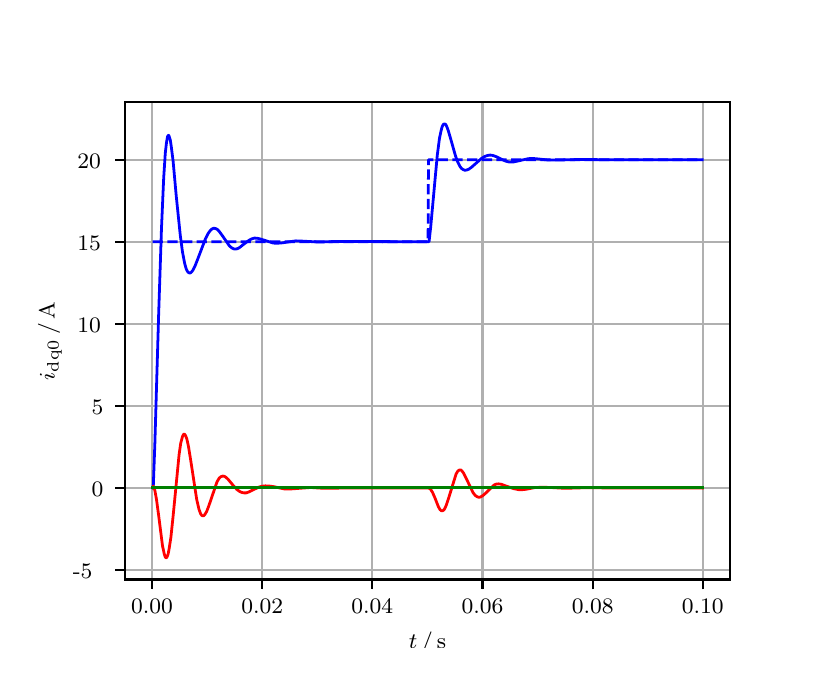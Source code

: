 \begingroup%
\makeatletter%
\begin{pgfpicture}%
\pgfpathrectangle{\pgfpointorigin}{\pgfqpoint{3.9in}{3.1in}}%
\pgfusepath{use as bounding box, clip}%
\begin{pgfscope}%
\pgfsetbuttcap%
\pgfsetmiterjoin%
\definecolor{currentfill}{rgb}{1.0,1.0,1.0}%
\pgfsetfillcolor{currentfill}%
\pgfsetlinewidth{0.0pt}%
\definecolor{currentstroke}{rgb}{1.0,1.0,1.0}%
\pgfsetstrokecolor{currentstroke}%
\pgfsetdash{}{0pt}%
\pgfpathmoveto{\pgfqpoint{0.0in}{0.0in}}%
\pgfpathlineto{\pgfqpoint{3.9in}{0.0in}}%
\pgfpathlineto{\pgfqpoint{3.9in}{3.1in}}%
\pgfpathlineto{\pgfqpoint{0.0in}{3.1in}}%
\pgfpathclose%
\pgfusepath{fill}%
\end{pgfscope}%
\begin{pgfscope}%
\pgfsetbuttcap%
\pgfsetmiterjoin%
\definecolor{currentfill}{rgb}{1.0,1.0,1.0}%
\pgfsetfillcolor{currentfill}%
\pgfsetlinewidth{0.0pt}%
\definecolor{currentstroke}{rgb}{0.0,0.0,0.0}%
\pgfsetstrokecolor{currentstroke}%
\pgfsetstrokeopacity{0.0}%
\pgfsetdash{}{0pt}%
\pgfpathmoveto{\pgfqpoint{0.487in}{0.341in}}%
\pgfpathlineto{\pgfqpoint{3.51in}{0.341in}}%
\pgfpathlineto{\pgfqpoint{3.51in}{2.728in}}%
\pgfpathlineto{\pgfqpoint{0.487in}{2.728in}}%
\pgfpathclose%
\pgfusepath{fill}%
\end{pgfscope}%
\begin{pgfscope}%
\pgfpathrectangle{\pgfqpoint{0.487in}{0.341in}}{\pgfqpoint{3.022in}{2.387in}}%
\pgfusepath{clip}%
\pgfsetrectcap%
\pgfsetroundjoin%
\pgfsetlinewidth{0.803pt}%
\definecolor{currentstroke}{rgb}{0.69,0.69,0.69}%
\pgfsetstrokecolor{currentstroke}%
\pgfsetdash{}{0pt}%
\pgfpathmoveto{\pgfqpoint{0.622in}{0.341in}}%
\pgfpathlineto{\pgfqpoint{0.622in}{2.728in}}%
\pgfusepath{stroke}%
\end{pgfscope}%
\begin{pgfscope}%
\pgfsetbuttcap%
\pgfsetroundjoin%
\definecolor{currentfill}{rgb}{0.0,0.0,0.0}%
\pgfsetfillcolor{currentfill}%
\pgfsetlinewidth{0.803pt}%
\definecolor{currentstroke}{rgb}{0.0,0.0,0.0}%
\pgfsetstrokecolor{currentstroke}%
\pgfsetdash{}{0pt}%
\pgfsys@defobject{currentmarker}{\pgfqpoint{0.0in}{-0.049in}}{\pgfqpoint{0.0in}{0.0in}}{%
\pgfpathmoveto{\pgfqpoint{0.0in}{0.0in}}%
\pgfpathlineto{\pgfqpoint{0.0in}{-0.049in}}%
\pgfusepath{stroke,fill}%
}%
\begin{pgfscope}%
\pgfsys@transformshift{0.622in}{0.341in}%
\pgfsys@useobject{currentmarker}{}%
\end{pgfscope}%
\end{pgfscope}%
\begin{pgfscope}%
\definecolor{textcolor}{rgb}{0.0,0.0,0.0}%
\pgfsetstrokecolor{textcolor}%
\pgfsetfillcolor{textcolor}%
\pgftext[x=0.622in,y=0.244in,,top]{\color{textcolor}\rmfamily\fontsize{8.0}{9.6}\selectfont 0.00}%
\end{pgfscope}%
\begin{pgfscope}%
\pgfpathrectangle{\pgfqpoint{0.487in}{0.341in}}{\pgfqpoint{3.022in}{2.387in}}%
\pgfusepath{clip}%
\pgfsetrectcap%
\pgfsetroundjoin%
\pgfsetlinewidth{0.803pt}%
\definecolor{currentstroke}{rgb}{0.69,0.69,0.69}%
\pgfsetstrokecolor{currentstroke}%
\pgfsetdash{}{0pt}%
\pgfpathmoveto{\pgfqpoint{1.173in}{0.341in}}%
\pgfpathlineto{\pgfqpoint{1.173in}{2.728in}}%
\pgfusepath{stroke}%
\end{pgfscope}%
\begin{pgfscope}%
\pgfsetbuttcap%
\pgfsetroundjoin%
\definecolor{currentfill}{rgb}{0.0,0.0,0.0}%
\pgfsetfillcolor{currentfill}%
\pgfsetlinewidth{0.803pt}%
\definecolor{currentstroke}{rgb}{0.0,0.0,0.0}%
\pgfsetstrokecolor{currentstroke}%
\pgfsetdash{}{0pt}%
\pgfsys@defobject{currentmarker}{\pgfqpoint{0.0in}{-0.049in}}{\pgfqpoint{0.0in}{0.0in}}{%
\pgfpathmoveto{\pgfqpoint{0.0in}{0.0in}}%
\pgfpathlineto{\pgfqpoint{0.0in}{-0.049in}}%
\pgfusepath{stroke,fill}%
}%
\begin{pgfscope}%
\pgfsys@transformshift{1.173in}{0.341in}%
\pgfsys@useobject{currentmarker}{}%
\end{pgfscope}%
\end{pgfscope}%
\begin{pgfscope}%
\definecolor{textcolor}{rgb}{0.0,0.0,0.0}%
\pgfsetstrokecolor{textcolor}%
\pgfsetfillcolor{textcolor}%
\pgftext[x=1.173in,y=0.244in,,top]{\color{textcolor}\rmfamily\fontsize{8.0}{9.6}\selectfont 0.02}%
\end{pgfscope}%
\begin{pgfscope}%
\pgfpathrectangle{\pgfqpoint{0.487in}{0.341in}}{\pgfqpoint{3.022in}{2.387in}}%
\pgfusepath{clip}%
\pgfsetrectcap%
\pgfsetroundjoin%
\pgfsetlinewidth{0.803pt}%
\definecolor{currentstroke}{rgb}{0.69,0.69,0.69}%
\pgfsetstrokecolor{currentstroke}%
\pgfsetdash{}{0pt}%
\pgfpathmoveto{\pgfqpoint{1.723in}{0.341in}}%
\pgfpathlineto{\pgfqpoint{1.723in}{2.728in}}%
\pgfusepath{stroke}%
\end{pgfscope}%
\begin{pgfscope}%
\pgfsetbuttcap%
\pgfsetroundjoin%
\definecolor{currentfill}{rgb}{0.0,0.0,0.0}%
\pgfsetfillcolor{currentfill}%
\pgfsetlinewidth{0.803pt}%
\definecolor{currentstroke}{rgb}{0.0,0.0,0.0}%
\pgfsetstrokecolor{currentstroke}%
\pgfsetdash{}{0pt}%
\pgfsys@defobject{currentmarker}{\pgfqpoint{0.0in}{-0.049in}}{\pgfqpoint{0.0in}{0.0in}}{%
\pgfpathmoveto{\pgfqpoint{0.0in}{0.0in}}%
\pgfpathlineto{\pgfqpoint{0.0in}{-0.049in}}%
\pgfusepath{stroke,fill}%
}%
\begin{pgfscope}%
\pgfsys@transformshift{1.723in}{0.341in}%
\pgfsys@useobject{currentmarker}{}%
\end{pgfscope}%
\end{pgfscope}%
\begin{pgfscope}%
\definecolor{textcolor}{rgb}{0.0,0.0,0.0}%
\pgfsetstrokecolor{textcolor}%
\pgfsetfillcolor{textcolor}%
\pgftext[x=1.723in,y=0.244in,,top]{\color{textcolor}\rmfamily\fontsize{8.0}{9.6}\selectfont 0.04}%
\end{pgfscope}%
\begin{pgfscope}%
\pgfpathrectangle{\pgfqpoint{0.487in}{0.341in}}{\pgfqpoint{3.022in}{2.387in}}%
\pgfusepath{clip}%
\pgfsetrectcap%
\pgfsetroundjoin%
\pgfsetlinewidth{0.803pt}%
\definecolor{currentstroke}{rgb}{0.69,0.69,0.69}%
\pgfsetstrokecolor{currentstroke}%
\pgfsetdash{}{0pt}%
\pgfpathmoveto{\pgfqpoint{2.274in}{0.341in}}%
\pgfpathlineto{\pgfqpoint{2.274in}{2.728in}}%
\pgfusepath{stroke}%
\end{pgfscope}%
\begin{pgfscope}%
\pgfsetbuttcap%
\pgfsetroundjoin%
\definecolor{currentfill}{rgb}{0.0,0.0,0.0}%
\pgfsetfillcolor{currentfill}%
\pgfsetlinewidth{0.803pt}%
\definecolor{currentstroke}{rgb}{0.0,0.0,0.0}%
\pgfsetstrokecolor{currentstroke}%
\pgfsetdash{}{0pt}%
\pgfsys@defobject{currentmarker}{\pgfqpoint{0.0in}{-0.049in}}{\pgfqpoint{0.0in}{0.0in}}{%
\pgfpathmoveto{\pgfqpoint{0.0in}{0.0in}}%
\pgfpathlineto{\pgfqpoint{0.0in}{-0.049in}}%
\pgfusepath{stroke,fill}%
}%
\begin{pgfscope}%
\pgfsys@transformshift{2.274in}{0.341in}%
\pgfsys@useobject{currentmarker}{}%
\end{pgfscope}%
\end{pgfscope}%
\begin{pgfscope}%
\definecolor{textcolor}{rgb}{0.0,0.0,0.0}%
\pgfsetstrokecolor{textcolor}%
\pgfsetfillcolor{textcolor}%
\pgftext[x=2.274in,y=0.244in,,top]{\color{textcolor}\rmfamily\fontsize{8.0}{9.6}\selectfont 0.06}%
\end{pgfscope}%
\begin{pgfscope}%
\pgfpathrectangle{\pgfqpoint{0.487in}{0.341in}}{\pgfqpoint{3.022in}{2.387in}}%
\pgfusepath{clip}%
\pgfsetrectcap%
\pgfsetroundjoin%
\pgfsetlinewidth{0.803pt}%
\definecolor{currentstroke}{rgb}{0.69,0.69,0.69}%
\pgfsetstrokecolor{currentstroke}%
\pgfsetdash{}{0pt}%
\pgfpathmoveto{\pgfqpoint{2.825in}{0.341in}}%
\pgfpathlineto{\pgfqpoint{2.825in}{2.728in}}%
\pgfusepath{stroke}%
\end{pgfscope}%
\begin{pgfscope}%
\pgfsetbuttcap%
\pgfsetroundjoin%
\definecolor{currentfill}{rgb}{0.0,0.0,0.0}%
\pgfsetfillcolor{currentfill}%
\pgfsetlinewidth{0.803pt}%
\definecolor{currentstroke}{rgb}{0.0,0.0,0.0}%
\pgfsetstrokecolor{currentstroke}%
\pgfsetdash{}{0pt}%
\pgfsys@defobject{currentmarker}{\pgfqpoint{0.0in}{-0.049in}}{\pgfqpoint{0.0in}{0.0in}}{%
\pgfpathmoveto{\pgfqpoint{0.0in}{0.0in}}%
\pgfpathlineto{\pgfqpoint{0.0in}{-0.049in}}%
\pgfusepath{stroke,fill}%
}%
\begin{pgfscope}%
\pgfsys@transformshift{2.825in}{0.341in}%
\pgfsys@useobject{currentmarker}{}%
\end{pgfscope}%
\end{pgfscope}%
\begin{pgfscope}%
\definecolor{textcolor}{rgb}{0.0,0.0,0.0}%
\pgfsetstrokecolor{textcolor}%
\pgfsetfillcolor{textcolor}%
\pgftext[x=2.825in,y=0.244in,,top]{\color{textcolor}\rmfamily\fontsize{8.0}{9.6}\selectfont 0.08}%
\end{pgfscope}%
\begin{pgfscope}%
\pgfpathrectangle{\pgfqpoint{0.487in}{0.341in}}{\pgfqpoint{3.022in}{2.387in}}%
\pgfusepath{clip}%
\pgfsetrectcap%
\pgfsetroundjoin%
\pgfsetlinewidth{0.803pt}%
\definecolor{currentstroke}{rgb}{0.69,0.69,0.69}%
\pgfsetstrokecolor{currentstroke}%
\pgfsetdash{}{0pt}%
\pgfpathmoveto{\pgfqpoint{3.375in}{0.341in}}%
\pgfpathlineto{\pgfqpoint{3.375in}{2.728in}}%
\pgfusepath{stroke}%
\end{pgfscope}%
\begin{pgfscope}%
\pgfsetbuttcap%
\pgfsetroundjoin%
\definecolor{currentfill}{rgb}{0.0,0.0,0.0}%
\pgfsetfillcolor{currentfill}%
\pgfsetlinewidth{0.803pt}%
\definecolor{currentstroke}{rgb}{0.0,0.0,0.0}%
\pgfsetstrokecolor{currentstroke}%
\pgfsetdash{}{0pt}%
\pgfsys@defobject{currentmarker}{\pgfqpoint{0.0in}{-0.049in}}{\pgfqpoint{0.0in}{0.0in}}{%
\pgfpathmoveto{\pgfqpoint{0.0in}{0.0in}}%
\pgfpathlineto{\pgfqpoint{0.0in}{-0.049in}}%
\pgfusepath{stroke,fill}%
}%
\begin{pgfscope}%
\pgfsys@transformshift{3.375in}{0.341in}%
\pgfsys@useobject{currentmarker}{}%
\end{pgfscope}%
\end{pgfscope}%
\begin{pgfscope}%
\definecolor{textcolor}{rgb}{0.0,0.0,0.0}%
\pgfsetstrokecolor{textcolor}%
\pgfsetfillcolor{textcolor}%
\pgftext[x=3.375in,y=0.244in,,top]{\color{textcolor}\rmfamily\fontsize{8.0}{9.6}\selectfont 0.10}%
\end{pgfscope}%
\begin{pgfscope}%
\definecolor{textcolor}{rgb}{0.0,0.0,0.0}%
\pgfsetstrokecolor{textcolor}%
\pgfsetfillcolor{textcolor}%
\pgftext[x=1.999in,y=0.081in,,top]{\color{textcolor}\rmfamily\fontsize{8.0}{9.6}\selectfont \(\displaystyle t\,/\,\mathrm{s}\)}%
\end{pgfscope}%
\begin{pgfscope}%
\pgfpathrectangle{\pgfqpoint{0.487in}{0.341in}}{\pgfqpoint{3.022in}{2.387in}}%
\pgfusepath{clip}%
\pgfsetrectcap%
\pgfsetroundjoin%
\pgfsetlinewidth{0.803pt}%
\definecolor{currentstroke}{rgb}{0.69,0.69,0.69}%
\pgfsetstrokecolor{currentstroke}%
\pgfsetdash{}{0pt}%
\pgfpathmoveto{\pgfqpoint{0.487in}{0.388in}}%
\pgfpathlineto{\pgfqpoint{3.51in}{0.388in}}%
\pgfusepath{stroke}%
\end{pgfscope}%
\begin{pgfscope}%
\pgfsetbuttcap%
\pgfsetroundjoin%
\definecolor{currentfill}{rgb}{0.0,0.0,0.0}%
\pgfsetfillcolor{currentfill}%
\pgfsetlinewidth{0.803pt}%
\definecolor{currentstroke}{rgb}{0.0,0.0,0.0}%
\pgfsetstrokecolor{currentstroke}%
\pgfsetdash{}{0pt}%
\pgfsys@defobject{currentmarker}{\pgfqpoint{-0.049in}{0.0in}}{\pgfqpoint{-0.0in}{0.0in}}{%
\pgfpathmoveto{\pgfqpoint{-0.0in}{0.0in}}%
\pgfpathlineto{\pgfqpoint{-0.049in}{0.0in}}%
\pgfusepath{stroke,fill}%
}%
\begin{pgfscope}%
\pgfsys@transformshift{0.487in}{0.388in}%
\pgfsys@useobject{currentmarker}{}%
\end{pgfscope}%
\end{pgfscope}%
\begin{pgfscope}%
\definecolor{textcolor}{rgb}{0.0,0.0,0.0}%
\pgfsetstrokecolor{textcolor}%
\pgfsetfillcolor{textcolor}%
\pgftext[x=0.226in, y=0.346in, left, base]{\color{textcolor}\rmfamily\fontsize{8.0}{9.6}\selectfont −5}%
\end{pgfscope}%
\begin{pgfscope}%
\pgfpathrectangle{\pgfqpoint{0.487in}{0.341in}}{\pgfqpoint{3.022in}{2.387in}}%
\pgfusepath{clip}%
\pgfsetrectcap%
\pgfsetroundjoin%
\pgfsetlinewidth{0.803pt}%
\definecolor{currentstroke}{rgb}{0.69,0.69,0.69}%
\pgfsetstrokecolor{currentstroke}%
\pgfsetdash{}{0pt}%
\pgfpathmoveto{\pgfqpoint{0.487in}{0.799in}}%
\pgfpathlineto{\pgfqpoint{3.51in}{0.799in}}%
\pgfusepath{stroke}%
\end{pgfscope}%
\begin{pgfscope}%
\pgfsetbuttcap%
\pgfsetroundjoin%
\definecolor{currentfill}{rgb}{0.0,0.0,0.0}%
\pgfsetfillcolor{currentfill}%
\pgfsetlinewidth{0.803pt}%
\definecolor{currentstroke}{rgb}{0.0,0.0,0.0}%
\pgfsetstrokecolor{currentstroke}%
\pgfsetdash{}{0pt}%
\pgfsys@defobject{currentmarker}{\pgfqpoint{-0.049in}{0.0in}}{\pgfqpoint{-0.0in}{0.0in}}{%
\pgfpathmoveto{\pgfqpoint{-0.0in}{0.0in}}%
\pgfpathlineto{\pgfqpoint{-0.049in}{0.0in}}%
\pgfusepath{stroke,fill}%
}%
\begin{pgfscope}%
\pgfsys@transformshift{0.487in}{0.799in}%
\pgfsys@useobject{currentmarker}{}%
\end{pgfscope}%
\end{pgfscope}%
\begin{pgfscope}%
\definecolor{textcolor}{rgb}{0.0,0.0,0.0}%
\pgfsetstrokecolor{textcolor}%
\pgfsetfillcolor{textcolor}%
\pgftext[x=0.32in, y=0.756in, left, base]{\color{textcolor}\rmfamily\fontsize{8.0}{9.6}\selectfont 0}%
\end{pgfscope}%
\begin{pgfscope}%
\pgfpathrectangle{\pgfqpoint{0.487in}{0.341in}}{\pgfqpoint{3.022in}{2.387in}}%
\pgfusepath{clip}%
\pgfsetrectcap%
\pgfsetroundjoin%
\pgfsetlinewidth{0.803pt}%
\definecolor{currentstroke}{rgb}{0.69,0.69,0.69}%
\pgfsetstrokecolor{currentstroke}%
\pgfsetdash{}{0pt}%
\pgfpathmoveto{\pgfqpoint{0.487in}{1.209in}}%
\pgfpathlineto{\pgfqpoint{3.51in}{1.209in}}%
\pgfusepath{stroke}%
\end{pgfscope}%
\begin{pgfscope}%
\pgfsetbuttcap%
\pgfsetroundjoin%
\definecolor{currentfill}{rgb}{0.0,0.0,0.0}%
\pgfsetfillcolor{currentfill}%
\pgfsetlinewidth{0.803pt}%
\definecolor{currentstroke}{rgb}{0.0,0.0,0.0}%
\pgfsetstrokecolor{currentstroke}%
\pgfsetdash{}{0pt}%
\pgfsys@defobject{currentmarker}{\pgfqpoint{-0.049in}{0.0in}}{\pgfqpoint{-0.0in}{0.0in}}{%
\pgfpathmoveto{\pgfqpoint{-0.0in}{0.0in}}%
\pgfpathlineto{\pgfqpoint{-0.049in}{0.0in}}%
\pgfusepath{stroke,fill}%
}%
\begin{pgfscope}%
\pgfsys@transformshift{0.487in}{1.209in}%
\pgfsys@useobject{currentmarker}{}%
\end{pgfscope}%
\end{pgfscope}%
\begin{pgfscope}%
\definecolor{textcolor}{rgb}{0.0,0.0,0.0}%
\pgfsetstrokecolor{textcolor}%
\pgfsetfillcolor{textcolor}%
\pgftext[x=0.32in, y=1.167in, left, base]{\color{textcolor}\rmfamily\fontsize{8.0}{9.6}\selectfont 5}%
\end{pgfscope}%
\begin{pgfscope}%
\pgfpathrectangle{\pgfqpoint{0.487in}{0.341in}}{\pgfqpoint{3.022in}{2.387in}}%
\pgfusepath{clip}%
\pgfsetrectcap%
\pgfsetroundjoin%
\pgfsetlinewidth{0.803pt}%
\definecolor{currentstroke}{rgb}{0.69,0.69,0.69}%
\pgfsetstrokecolor{currentstroke}%
\pgfsetdash{}{0pt}%
\pgfpathmoveto{\pgfqpoint{0.487in}{1.619in}}%
\pgfpathlineto{\pgfqpoint{3.51in}{1.619in}}%
\pgfusepath{stroke}%
\end{pgfscope}%
\begin{pgfscope}%
\pgfsetbuttcap%
\pgfsetroundjoin%
\definecolor{currentfill}{rgb}{0.0,0.0,0.0}%
\pgfsetfillcolor{currentfill}%
\pgfsetlinewidth{0.803pt}%
\definecolor{currentstroke}{rgb}{0.0,0.0,0.0}%
\pgfsetstrokecolor{currentstroke}%
\pgfsetdash{}{0pt}%
\pgfsys@defobject{currentmarker}{\pgfqpoint{-0.049in}{0.0in}}{\pgfqpoint{-0.0in}{0.0in}}{%
\pgfpathmoveto{\pgfqpoint{-0.0in}{0.0in}}%
\pgfpathlineto{\pgfqpoint{-0.049in}{0.0in}}%
\pgfusepath{stroke,fill}%
}%
\begin{pgfscope}%
\pgfsys@transformshift{0.487in}{1.619in}%
\pgfsys@useobject{currentmarker}{}%
\end{pgfscope}%
\end{pgfscope}%
\begin{pgfscope}%
\definecolor{textcolor}{rgb}{0.0,0.0,0.0}%
\pgfsetstrokecolor{textcolor}%
\pgfsetfillcolor{textcolor}%
\pgftext[x=0.249in, y=1.577in, left, base]{\color{textcolor}\rmfamily\fontsize{8.0}{9.6}\selectfont 10}%
\end{pgfscope}%
\begin{pgfscope}%
\pgfpathrectangle{\pgfqpoint{0.487in}{0.341in}}{\pgfqpoint{3.022in}{2.387in}}%
\pgfusepath{clip}%
\pgfsetrectcap%
\pgfsetroundjoin%
\pgfsetlinewidth{0.803pt}%
\definecolor{currentstroke}{rgb}{0.69,0.69,0.69}%
\pgfsetstrokecolor{currentstroke}%
\pgfsetdash{}{0pt}%
\pgfpathmoveto{\pgfqpoint{0.487in}{2.03in}}%
\pgfpathlineto{\pgfqpoint{3.51in}{2.03in}}%
\pgfusepath{stroke}%
\end{pgfscope}%
\begin{pgfscope}%
\pgfsetbuttcap%
\pgfsetroundjoin%
\definecolor{currentfill}{rgb}{0.0,0.0,0.0}%
\pgfsetfillcolor{currentfill}%
\pgfsetlinewidth{0.803pt}%
\definecolor{currentstroke}{rgb}{0.0,0.0,0.0}%
\pgfsetstrokecolor{currentstroke}%
\pgfsetdash{}{0pt}%
\pgfsys@defobject{currentmarker}{\pgfqpoint{-0.049in}{0.0in}}{\pgfqpoint{-0.0in}{0.0in}}{%
\pgfpathmoveto{\pgfqpoint{-0.0in}{0.0in}}%
\pgfpathlineto{\pgfqpoint{-0.049in}{0.0in}}%
\pgfusepath{stroke,fill}%
}%
\begin{pgfscope}%
\pgfsys@transformshift{0.487in}{2.03in}%
\pgfsys@useobject{currentmarker}{}%
\end{pgfscope}%
\end{pgfscope}%
\begin{pgfscope}%
\definecolor{textcolor}{rgb}{0.0,0.0,0.0}%
\pgfsetstrokecolor{textcolor}%
\pgfsetfillcolor{textcolor}%
\pgftext[x=0.249in, y=1.988in, left, base]{\color{textcolor}\rmfamily\fontsize{8.0}{9.6}\selectfont 15}%
\end{pgfscope}%
\begin{pgfscope}%
\pgfpathrectangle{\pgfqpoint{0.487in}{0.341in}}{\pgfqpoint{3.022in}{2.387in}}%
\pgfusepath{clip}%
\pgfsetrectcap%
\pgfsetroundjoin%
\pgfsetlinewidth{0.803pt}%
\definecolor{currentstroke}{rgb}{0.69,0.69,0.69}%
\pgfsetstrokecolor{currentstroke}%
\pgfsetdash{}{0pt}%
\pgfpathmoveto{\pgfqpoint{0.487in}{2.44in}}%
\pgfpathlineto{\pgfqpoint{3.51in}{2.44in}}%
\pgfusepath{stroke}%
\end{pgfscope}%
\begin{pgfscope}%
\pgfsetbuttcap%
\pgfsetroundjoin%
\definecolor{currentfill}{rgb}{0.0,0.0,0.0}%
\pgfsetfillcolor{currentfill}%
\pgfsetlinewidth{0.803pt}%
\definecolor{currentstroke}{rgb}{0.0,0.0,0.0}%
\pgfsetstrokecolor{currentstroke}%
\pgfsetdash{}{0pt}%
\pgfsys@defobject{currentmarker}{\pgfqpoint{-0.049in}{0.0in}}{\pgfqpoint{-0.0in}{0.0in}}{%
\pgfpathmoveto{\pgfqpoint{-0.0in}{0.0in}}%
\pgfpathlineto{\pgfqpoint{-0.049in}{0.0in}}%
\pgfusepath{stroke,fill}%
}%
\begin{pgfscope}%
\pgfsys@transformshift{0.487in}{2.44in}%
\pgfsys@useobject{currentmarker}{}%
\end{pgfscope}%
\end{pgfscope}%
\begin{pgfscope}%
\definecolor{textcolor}{rgb}{0.0,0.0,0.0}%
\pgfsetstrokecolor{textcolor}%
\pgfsetfillcolor{textcolor}%
\pgftext[x=0.249in, y=2.398in, left, base]{\color{textcolor}\rmfamily\fontsize{8.0}{9.6}\selectfont 20}%
\end{pgfscope}%
\begin{pgfscope}%
\definecolor{textcolor}{rgb}{0.0,0.0,0.0}%
\pgfsetstrokecolor{textcolor}%
\pgfsetfillcolor{textcolor}%
\pgftext[x=0.171in,y=1.534in,,bottom,rotate=90.0]{\color{textcolor}\rmfamily\fontsize{8.0}{9.6}\selectfont \(\displaystyle i_{\mathrm{dq0}}\,/\,\mathrm{A}\)}%
\end{pgfscope}%
\begin{pgfscope}%
\pgfpathrectangle{\pgfqpoint{0.487in}{0.341in}}{\pgfqpoint{3.022in}{2.387in}}%
\pgfusepath{clip}%
\pgfsetrectcap%
\pgfsetroundjoin%
\pgfsetlinewidth{1.004pt}%
\definecolor{currentstroke}{rgb}{0.0,0.0,1.0}%
\pgfsetstrokecolor{currentstroke}%
\pgfsetdash{}{0pt}%
\pgfpathmoveto{\pgfqpoint{0.625in}{0.799in}}%
\pgfpathlineto{\pgfqpoint{0.628in}{0.804in}}%
\pgfpathlineto{\pgfqpoint{0.636in}{1.023in}}%
\pgfpathlineto{\pgfqpoint{0.655in}{1.671in}}%
\pgfpathlineto{\pgfqpoint{0.669in}{2.096in}}%
\pgfpathlineto{\pgfqpoint{0.68in}{2.347in}}%
\pgfpathlineto{\pgfqpoint{0.688in}{2.472in}}%
\pgfpathlineto{\pgfqpoint{0.694in}{2.525in}}%
\pgfpathlineto{\pgfqpoint{0.699in}{2.554in}}%
\pgfpathlineto{\pgfqpoint{0.702in}{2.56in}}%
\pgfpathlineto{\pgfqpoint{0.705in}{2.562in}}%
\pgfpathlineto{\pgfqpoint{0.707in}{2.558in}}%
\pgfpathlineto{\pgfqpoint{0.713in}{2.539in}}%
\pgfpathlineto{\pgfqpoint{0.718in}{2.505in}}%
\pgfpathlineto{\pgfqpoint{0.727in}{2.434in}}%
\pgfpathlineto{\pgfqpoint{0.743in}{2.257in}}%
\pgfpathlineto{\pgfqpoint{0.763in}{2.062in}}%
\pgfpathlineto{\pgfqpoint{0.774in}{1.979in}}%
\pgfpathlineto{\pgfqpoint{0.785in}{1.921in}}%
\pgfpathlineto{\pgfqpoint{0.793in}{1.893in}}%
\pgfpathlineto{\pgfqpoint{0.801in}{1.878in}}%
\pgfpathlineto{\pgfqpoint{0.807in}{1.874in}}%
\pgfpathlineto{\pgfqpoint{0.812in}{1.873in}}%
\pgfpathlineto{\pgfqpoint{0.818in}{1.877in}}%
\pgfpathlineto{\pgfqpoint{0.826in}{1.887in}}%
\pgfpathlineto{\pgfqpoint{0.837in}{1.909in}}%
\pgfpathlineto{\pgfqpoint{0.853in}{1.95in}}%
\pgfpathlineto{\pgfqpoint{0.889in}{2.045in}}%
\pgfpathlineto{\pgfqpoint{0.903in}{2.072in}}%
\pgfpathlineto{\pgfqpoint{0.914in}{2.087in}}%
\pgfpathlineto{\pgfqpoint{0.922in}{2.094in}}%
\pgfpathlineto{\pgfqpoint{0.93in}{2.097in}}%
\pgfpathlineto{\pgfqpoint{0.939in}{2.096in}}%
\pgfpathlineto{\pgfqpoint{0.947in}{2.092in}}%
\pgfpathlineto{\pgfqpoint{0.958in}{2.081in}}%
\pgfpathlineto{\pgfqpoint{0.972in}{2.062in}}%
\pgfpathlineto{\pgfqpoint{1.008in}{2.01in}}%
\pgfpathlineto{\pgfqpoint{1.019in}{2.0in}}%
\pgfpathlineto{\pgfqpoint{1.03in}{1.994in}}%
\pgfpathlineto{\pgfqpoint{1.038in}{1.993in}}%
\pgfpathlineto{\pgfqpoint{1.049in}{1.995in}}%
\pgfpathlineto{\pgfqpoint{1.06in}{2.001in}}%
\pgfpathlineto{\pgfqpoint{1.076in}{2.014in}}%
\pgfpathlineto{\pgfqpoint{1.107in}{2.037in}}%
\pgfpathlineto{\pgfqpoint{1.12in}{2.044in}}%
\pgfpathlineto{\pgfqpoint{1.134in}{2.048in}}%
\pgfpathlineto{\pgfqpoint{1.148in}{2.047in}}%
\pgfpathlineto{\pgfqpoint{1.165in}{2.043in}}%
\pgfpathlineto{\pgfqpoint{1.228in}{2.023in}}%
\pgfpathlineto{\pgfqpoint{1.247in}{2.022in}}%
\pgfpathlineto{\pgfqpoint{1.272in}{2.024in}}%
\pgfpathlineto{\pgfqpoint{1.341in}{2.034in}}%
\pgfpathlineto{\pgfqpoint{1.368in}{2.033in}}%
\pgfpathlineto{\pgfqpoint{1.459in}{2.028in}}%
\pgfpathlineto{\pgfqpoint{1.509in}{2.03in}}%
\pgfpathlineto{\pgfqpoint{1.561in}{2.031in}}%
\pgfpathlineto{\pgfqpoint{1.858in}{2.03in}}%
\pgfpathlineto{\pgfqpoint{2.007in}{2.03in}}%
\pgfpathlineto{\pgfqpoint{2.015in}{2.102in}}%
\pgfpathlineto{\pgfqpoint{2.032in}{2.288in}}%
\pgfpathlineto{\pgfqpoint{2.048in}{2.462in}}%
\pgfpathlineto{\pgfqpoint{2.059in}{2.547in}}%
\pgfpathlineto{\pgfqpoint{2.068in}{2.589in}}%
\pgfpathlineto{\pgfqpoint{2.073in}{2.607in}}%
\pgfpathlineto{\pgfqpoint{2.079in}{2.617in}}%
\pgfpathlineto{\pgfqpoint{2.084in}{2.619in}}%
\pgfpathlineto{\pgfqpoint{2.09in}{2.616in}}%
\pgfpathlineto{\pgfqpoint{2.095in}{2.607in}}%
\pgfpathlineto{\pgfqpoint{2.103in}{2.585in}}%
\pgfpathlineto{\pgfqpoint{2.117in}{2.537in}}%
\pgfpathlineto{\pgfqpoint{2.139in}{2.459in}}%
\pgfpathlineto{\pgfqpoint{2.15in}{2.429in}}%
\pgfpathlineto{\pgfqpoint{2.161in}{2.407in}}%
\pgfpathlineto{\pgfqpoint{2.169in}{2.396in}}%
\pgfpathlineto{\pgfqpoint{2.178in}{2.39in}}%
\pgfpathlineto{\pgfqpoint{2.186in}{2.387in}}%
\pgfpathlineto{\pgfqpoint{2.194in}{2.388in}}%
\pgfpathlineto{\pgfqpoint{2.205in}{2.392in}}%
\pgfpathlineto{\pgfqpoint{2.219in}{2.402in}}%
\pgfpathlineto{\pgfqpoint{2.244in}{2.424in}}%
\pgfpathlineto{\pgfqpoint{2.269in}{2.446in}}%
\pgfpathlineto{\pgfqpoint{2.285in}{2.456in}}%
\pgfpathlineto{\pgfqpoint{2.299in}{2.461in}}%
\pgfpathlineto{\pgfqpoint{2.313in}{2.463in}}%
\pgfpathlineto{\pgfqpoint{2.326in}{2.461in}}%
\pgfpathlineto{\pgfqpoint{2.343in}{2.455in}}%
\pgfpathlineto{\pgfqpoint{2.373in}{2.44in}}%
\pgfpathlineto{\pgfqpoint{2.392in}{2.432in}}%
\pgfpathlineto{\pgfqpoint{2.409in}{2.428in}}%
\pgfpathlineto{\pgfqpoint{2.426in}{2.428in}}%
\pgfpathlineto{\pgfqpoint{2.445in}{2.432in}}%
\pgfpathlineto{\pgfqpoint{2.503in}{2.445in}}%
\pgfpathlineto{\pgfqpoint{2.525in}{2.446in}}%
\pgfpathlineto{\pgfqpoint{2.549in}{2.444in}}%
\pgfpathlineto{\pgfqpoint{2.604in}{2.438in}}%
\pgfpathlineto{\pgfqpoint{2.64in}{2.438in}}%
\pgfpathlineto{\pgfqpoint{2.767in}{2.441in}}%
\pgfpathlineto{\pgfqpoint{2.863in}{2.44in}}%
\pgfpathlineto{\pgfqpoint{3.001in}{2.44in}}%
\pgfpathlineto{\pgfqpoint{3.174in}{2.44in}}%
\pgfpathlineto{\pgfqpoint{3.373in}{2.44in}}%
\pgfpathlineto{\pgfqpoint{3.373in}{2.44in}}%
\pgfusepath{stroke}%
\end{pgfscope}%
\begin{pgfscope}%
\pgfpathrectangle{\pgfqpoint{0.487in}{0.341in}}{\pgfqpoint{3.022in}{2.387in}}%
\pgfusepath{clip}%
\pgfsetrectcap%
\pgfsetroundjoin%
\pgfsetlinewidth{1.004pt}%
\definecolor{currentstroke}{rgb}{1.0,0.0,0.0}%
\pgfsetstrokecolor{currentstroke}%
\pgfsetdash{}{0pt}%
\pgfpathmoveto{\pgfqpoint{0.625in}{0.799in}}%
\pgfpathlineto{\pgfqpoint{0.628in}{0.808in}}%
\pgfpathlineto{\pgfqpoint{0.63in}{0.803in}}%
\pgfpathlineto{\pgfqpoint{0.636in}{0.786in}}%
\pgfpathlineto{\pgfqpoint{0.644in}{0.742in}}%
\pgfpathlineto{\pgfqpoint{0.655in}{0.66in}}%
\pgfpathlineto{\pgfqpoint{0.674in}{0.51in}}%
\pgfpathlineto{\pgfqpoint{0.683in}{0.468in}}%
\pgfpathlineto{\pgfqpoint{0.688in}{0.453in}}%
\pgfpathlineto{\pgfqpoint{0.691in}{0.45in}}%
\pgfpathlineto{\pgfqpoint{0.694in}{0.45in}}%
\pgfpathlineto{\pgfqpoint{0.696in}{0.452in}}%
\pgfpathlineto{\pgfqpoint{0.702in}{0.467in}}%
\pgfpathlineto{\pgfqpoint{0.707in}{0.493in}}%
\pgfpathlineto{\pgfqpoint{0.716in}{0.551in}}%
\pgfpathlineto{\pgfqpoint{0.727in}{0.656in}}%
\pgfpathlineto{\pgfqpoint{0.757in}{0.965in}}%
\pgfpathlineto{\pgfqpoint{0.765in}{1.021in}}%
\pgfpathlineto{\pgfqpoint{0.774in}{1.056in}}%
\pgfpathlineto{\pgfqpoint{0.779in}{1.066in}}%
\pgfpathlineto{\pgfqpoint{0.782in}{1.068in}}%
\pgfpathlineto{\pgfqpoint{0.785in}{1.067in}}%
\pgfpathlineto{\pgfqpoint{0.79in}{1.059in}}%
\pgfpathlineto{\pgfqpoint{0.796in}{1.043in}}%
\pgfpathlineto{\pgfqpoint{0.804in}{1.006in}}%
\pgfpathlineto{\pgfqpoint{0.815in}{0.938in}}%
\pgfpathlineto{\pgfqpoint{0.845in}{0.742in}}%
\pgfpathlineto{\pgfqpoint{0.856in}{0.694in}}%
\pgfpathlineto{\pgfqpoint{0.864in}{0.671in}}%
\pgfpathlineto{\pgfqpoint{0.87in}{0.662in}}%
\pgfpathlineto{\pgfqpoint{0.875in}{0.659in}}%
\pgfpathlineto{\pgfqpoint{0.881in}{0.66in}}%
\pgfpathlineto{\pgfqpoint{0.886in}{0.666in}}%
\pgfpathlineto{\pgfqpoint{0.895in}{0.681in}}%
\pgfpathlineto{\pgfqpoint{0.906in}{0.71in}}%
\pgfpathlineto{\pgfqpoint{0.947in}{0.83in}}%
\pgfpathlineto{\pgfqpoint{0.958in}{0.848in}}%
\pgfpathlineto{\pgfqpoint{0.966in}{0.855in}}%
\pgfpathlineto{\pgfqpoint{0.975in}{0.858in}}%
\pgfpathlineto{\pgfqpoint{0.983in}{0.857in}}%
\pgfpathlineto{\pgfqpoint{0.991in}{0.852in}}%
\pgfpathlineto{\pgfqpoint{1.002in}{0.842in}}%
\pgfpathlineto{\pgfqpoint{1.027in}{0.812in}}%
\pgfpathlineto{\pgfqpoint{1.046in}{0.791in}}%
\pgfpathlineto{\pgfqpoint{1.06in}{0.781in}}%
\pgfpathlineto{\pgfqpoint{1.071in}{0.776in}}%
\pgfpathlineto{\pgfqpoint{1.082in}{0.774in}}%
\pgfpathlineto{\pgfqpoint{1.093in}{0.774in}}%
\pgfpathlineto{\pgfqpoint{1.107in}{0.779in}}%
\pgfpathlineto{\pgfqpoint{1.129in}{0.79in}}%
\pgfpathlineto{\pgfqpoint{1.154in}{0.802in}}%
\pgfpathlineto{\pgfqpoint{1.17in}{0.807in}}%
\pgfpathlineto{\pgfqpoint{1.189in}{0.809in}}%
\pgfpathlineto{\pgfqpoint{1.209in}{0.808in}}%
\pgfpathlineto{\pgfqpoint{1.231in}{0.805in}}%
\pgfpathlineto{\pgfqpoint{1.286in}{0.793in}}%
\pgfpathlineto{\pgfqpoint{1.308in}{0.793in}}%
\pgfpathlineto{\pgfqpoint{1.415in}{0.801in}}%
\pgfpathlineto{\pgfqpoint{1.445in}{0.799in}}%
\pgfpathlineto{\pgfqpoint{1.476in}{0.797in}}%
\pgfpathlineto{\pgfqpoint{1.575in}{0.798in}}%
\pgfpathlineto{\pgfqpoint{1.619in}{0.799in}}%
\pgfpathlineto{\pgfqpoint{1.677in}{0.799in}}%
\pgfpathlineto{\pgfqpoint{1.721in}{0.798in}}%
\pgfpathlineto{\pgfqpoint{1.754in}{0.798in}}%
\pgfpathlineto{\pgfqpoint{1.809in}{0.799in}}%
\pgfpathlineto{\pgfqpoint{1.847in}{0.798in}}%
\pgfpathlineto{\pgfqpoint{1.9in}{0.799in}}%
\pgfpathlineto{\pgfqpoint{1.938in}{0.798in}}%
\pgfpathlineto{\pgfqpoint{1.993in}{0.799in}}%
\pgfpathlineto{\pgfqpoint{2.01in}{0.797in}}%
\pgfpathlineto{\pgfqpoint{2.015in}{0.791in}}%
\pgfpathlineto{\pgfqpoint{2.024in}{0.777in}}%
\pgfpathlineto{\pgfqpoint{2.035in}{0.752in}}%
\pgfpathlineto{\pgfqpoint{2.054in}{0.704in}}%
\pgfpathlineto{\pgfqpoint{2.062in}{0.69in}}%
\pgfpathlineto{\pgfqpoint{2.068in}{0.685in}}%
\pgfpathlineto{\pgfqpoint{2.073in}{0.684in}}%
\pgfpathlineto{\pgfqpoint{2.079in}{0.687in}}%
\pgfpathlineto{\pgfqpoint{2.084in}{0.693in}}%
\pgfpathlineto{\pgfqpoint{2.092in}{0.71in}}%
\pgfpathlineto{\pgfqpoint{2.103in}{0.742in}}%
\pgfpathlineto{\pgfqpoint{2.142in}{0.868in}}%
\pgfpathlineto{\pgfqpoint{2.15in}{0.882in}}%
\pgfpathlineto{\pgfqpoint{2.156in}{0.887in}}%
\pgfpathlineto{\pgfqpoint{2.161in}{0.889in}}%
\pgfpathlineto{\pgfqpoint{2.167in}{0.888in}}%
\pgfpathlineto{\pgfqpoint{2.172in}{0.883in}}%
\pgfpathlineto{\pgfqpoint{2.18in}{0.872in}}%
\pgfpathlineto{\pgfqpoint{2.191in}{0.85in}}%
\pgfpathlineto{\pgfqpoint{2.227in}{0.775in}}%
\pgfpathlineto{\pgfqpoint{2.238in}{0.761in}}%
\pgfpathlineto{\pgfqpoint{2.247in}{0.755in}}%
\pgfpathlineto{\pgfqpoint{2.255in}{0.752in}}%
\pgfpathlineto{\pgfqpoint{2.263in}{0.753in}}%
\pgfpathlineto{\pgfqpoint{2.274in}{0.759in}}%
\pgfpathlineto{\pgfqpoint{2.285in}{0.768in}}%
\pgfpathlineto{\pgfqpoint{2.332in}{0.813in}}%
\pgfpathlineto{\pgfqpoint{2.343in}{0.818in}}%
\pgfpathlineto{\pgfqpoint{2.354in}{0.819in}}%
\pgfpathlineto{\pgfqpoint{2.368in}{0.817in}}%
\pgfpathlineto{\pgfqpoint{2.392in}{0.808in}}%
\pgfpathlineto{\pgfqpoint{2.431in}{0.795in}}%
\pgfpathlineto{\pgfqpoint{2.456in}{0.79in}}%
\pgfpathlineto{\pgfqpoint{2.472in}{0.79in}}%
\pgfpathlineto{\pgfqpoint{2.492in}{0.792in}}%
\pgfpathlineto{\pgfqpoint{2.538in}{0.801in}}%
\pgfpathlineto{\pgfqpoint{2.577in}{0.802in}}%
\pgfpathlineto{\pgfqpoint{2.613in}{0.801in}}%
\pgfpathlineto{\pgfqpoint{2.682in}{0.797in}}%
\pgfpathlineto{\pgfqpoint{2.731in}{0.798in}}%
\pgfpathlineto{\pgfqpoint{2.761in}{0.799in}}%
\pgfpathlineto{\pgfqpoint{2.805in}{0.8in}}%
\pgfpathlineto{\pgfqpoint{2.874in}{0.799in}}%
\pgfpathlineto{\pgfqpoint{2.91in}{0.798in}}%
\pgfpathlineto{\pgfqpoint{2.943in}{0.798in}}%
\pgfpathlineto{\pgfqpoint{2.998in}{0.799in}}%
\pgfpathlineto{\pgfqpoint{3.039in}{0.798in}}%
\pgfpathlineto{\pgfqpoint{3.089in}{0.799in}}%
\pgfpathlineto{\pgfqpoint{3.13in}{0.798in}}%
\pgfpathlineto{\pgfqpoint{3.18in}{0.799in}}%
\pgfpathlineto{\pgfqpoint{3.227in}{0.798in}}%
\pgfpathlineto{\pgfqpoint{3.271in}{0.799in}}%
\pgfpathlineto{\pgfqpoint{3.318in}{0.798in}}%
\pgfpathlineto{\pgfqpoint{3.364in}{0.799in}}%
\pgfpathlineto{\pgfqpoint{3.373in}{0.798in}}%
\pgfpathlineto{\pgfqpoint{3.373in}{0.798in}}%
\pgfusepath{stroke}%
\end{pgfscope}%
\begin{pgfscope}%
\pgfpathrectangle{\pgfqpoint{0.487in}{0.341in}}{\pgfqpoint{3.022in}{2.387in}}%
\pgfusepath{clip}%
\pgfsetrectcap%
\pgfsetroundjoin%
\pgfsetlinewidth{1.004pt}%
\definecolor{currentstroke}{rgb}{0.0,0.5,0.0}%
\pgfsetstrokecolor{currentstroke}%
\pgfsetdash{}{0pt}%
\pgfpathmoveto{\pgfqpoint{0.625in}{0.799in}}%
\pgfpathlineto{\pgfqpoint{3.373in}{0.799in}}%
\pgfpathlineto{\pgfqpoint{3.373in}{0.799in}}%
\pgfusepath{stroke}%
\end{pgfscope}%
\begin{pgfscope}%
\pgfpathrectangle{\pgfqpoint{0.487in}{0.341in}}{\pgfqpoint{3.022in}{2.387in}}%
\pgfusepath{clip}%
\pgfsetbuttcap%
\pgfsetroundjoin%
\pgfsetlinewidth{1.004pt}%
\definecolor{currentstroke}{rgb}{0.0,0.0,1.0}%
\pgfsetstrokecolor{currentstroke}%
\pgfsetdash{{3.7pt}{1.6pt}}{0.0pt}%
\pgfpathmoveto{\pgfqpoint{0.625in}{2.03in}}%
\pgfpathlineto{\pgfqpoint{2.002in}{2.03in}}%
\pgfpathlineto{\pgfqpoint{2.004in}{2.44in}}%
\pgfpathlineto{\pgfqpoint{3.373in}{2.44in}}%
\pgfpathlineto{\pgfqpoint{3.373in}{2.44in}}%
\pgfusepath{stroke}%
\end{pgfscope}%
\begin{pgfscope}%
\pgfpathrectangle{\pgfqpoint{0.487in}{0.341in}}{\pgfqpoint{3.022in}{2.387in}}%
\pgfusepath{clip}%
\pgfsetbuttcap%
\pgfsetroundjoin%
\pgfsetlinewidth{1.004pt}%
\definecolor{currentstroke}{rgb}{1.0,0.0,0.0}%
\pgfsetstrokecolor{currentstroke}%
\pgfsetdash{{3.7pt}{1.6pt}}{0.0pt}%
\pgfpathmoveto{\pgfqpoint{0.625in}{0.799in}}%
\pgfpathlineto{\pgfqpoint{3.373in}{0.799in}}%
\pgfpathlineto{\pgfqpoint{3.373in}{0.799in}}%
\pgfusepath{stroke}%
\end{pgfscope}%
\begin{pgfscope}%
\pgfpathrectangle{\pgfqpoint{0.487in}{0.341in}}{\pgfqpoint{3.022in}{2.387in}}%
\pgfusepath{clip}%
\pgfsetbuttcap%
\pgfsetroundjoin%
\pgfsetlinewidth{1.004pt}%
\definecolor{currentstroke}{rgb}{0.0,0.5,0.0}%
\pgfsetstrokecolor{currentstroke}%
\pgfsetdash{{3.7pt}{1.6pt}}{0.0pt}%
\pgfpathmoveto{\pgfqpoint{0.625in}{0.799in}}%
\pgfpathlineto{\pgfqpoint{3.373in}{0.799in}}%
\pgfpathlineto{\pgfqpoint{3.373in}{0.799in}}%
\pgfusepath{stroke}%
\end{pgfscope}%
\begin{pgfscope}%
\pgfsetrectcap%
\pgfsetmiterjoin%
\pgfsetlinewidth{0.803pt}%
\definecolor{currentstroke}{rgb}{0.0,0.0,0.0}%
\pgfsetstrokecolor{currentstroke}%
\pgfsetdash{}{0pt}%
\pgfpathmoveto{\pgfqpoint{0.487in}{0.341in}}%
\pgfpathlineto{\pgfqpoint{0.487in}{2.728in}}%
\pgfusepath{stroke}%
\end{pgfscope}%
\begin{pgfscope}%
\pgfsetrectcap%
\pgfsetmiterjoin%
\pgfsetlinewidth{0.803pt}%
\definecolor{currentstroke}{rgb}{0.0,0.0,0.0}%
\pgfsetstrokecolor{currentstroke}%
\pgfsetdash{}{0pt}%
\pgfpathmoveto{\pgfqpoint{3.51in}{0.341in}}%
\pgfpathlineto{\pgfqpoint{3.51in}{2.728in}}%
\pgfusepath{stroke}%
\end{pgfscope}%
\begin{pgfscope}%
\pgfsetrectcap%
\pgfsetmiterjoin%
\pgfsetlinewidth{0.803pt}%
\definecolor{currentstroke}{rgb}{0.0,0.0,0.0}%
\pgfsetstrokecolor{currentstroke}%
\pgfsetdash{}{0pt}%
\pgfpathmoveto{\pgfqpoint{0.487in}{0.341in}}%
\pgfpathlineto{\pgfqpoint{3.51in}{0.341in}}%
\pgfusepath{stroke}%
\end{pgfscope}%
\begin{pgfscope}%
\pgfsetrectcap%
\pgfsetmiterjoin%
\pgfsetlinewidth{0.803pt}%
\definecolor{currentstroke}{rgb}{0.0,0.0,0.0}%
\pgfsetstrokecolor{currentstroke}%
\pgfsetdash{}{0pt}%
\pgfpathmoveto{\pgfqpoint{0.487in}{2.728in}}%
\pgfpathlineto{\pgfqpoint{3.51in}{2.728in}}%
\pgfusepath{stroke}%
\end{pgfscope}%
\end{pgfpicture}%
\makeatother%
\endgroup%
